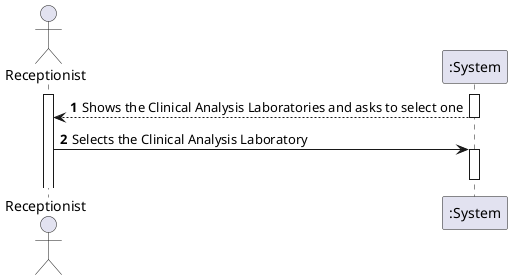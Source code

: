 @startuml
'https://plantuml.com/sequence-diagram
autonumber

actor Receptionist as Recep

participant ":System" as Sys
activate Recep
activate Sys
Sys --> Recep: Shows the Clinical Analysis Laboratories and asks to select one
deactivate Sys
Recep -> Sys: Selects the Clinical Analysis Laboratory
activate Sys
deactivate Sys

@enduml
